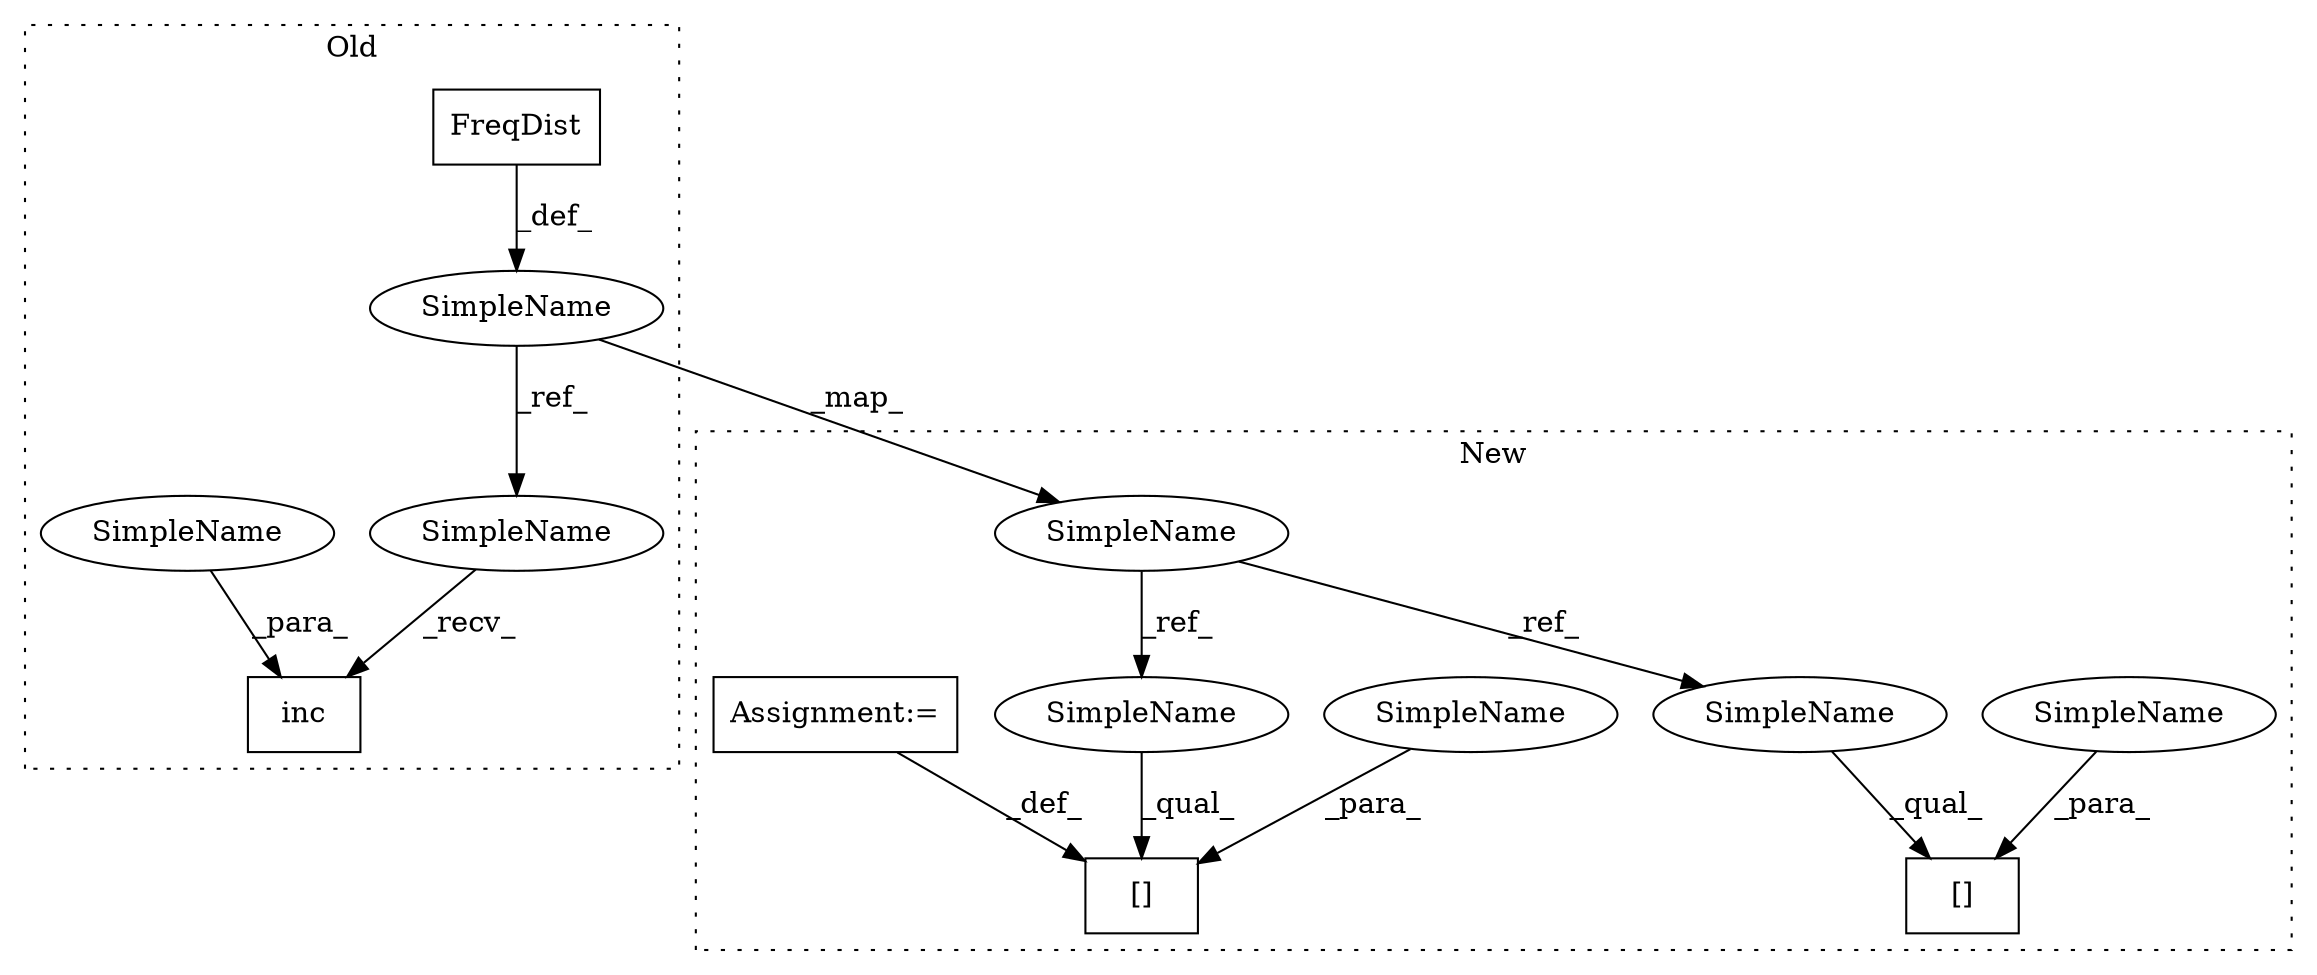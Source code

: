digraph G {
subgraph cluster0 {
1 [label="FreqDist" a="32" s="2111" l="10" shape="box"];
4 [label="SimpleName" a="42" s="2100" l="10" shape="ellipse"];
7 [label="inc" a="32" s="2821,2828" l="4,1" shape="box"];
8 [label="SimpleName" a="42" s="2810" l="10" shape="ellipse"];
9 [label="SimpleName" a="42" s="2825" l="3" shape="ellipse"];
label = "Old";
style="dotted";
}
subgraph cluster1 {
2 [label="[]" a="2" s="3288,3302" l="11,1" shape="box"];
3 [label="SimpleName" a="42" s="2417" l="10" shape="ellipse"];
5 [label="[]" a="2" s="3288,3302" l="11,1" shape="box"];
6 [label="Assignment:=" a="7" s="3303" l="2" shape="box"];
10 [label="SimpleName" a="42" s="3288" l="10" shape="ellipse"];
11 [label="SimpleName" a="42" s="3288" l="10" shape="ellipse"];
12 [label="SimpleName" a="42" s="3299" l="3" shape="ellipse"];
13 [label="SimpleName" a="42" s="3299" l="3" shape="ellipse"];
label = "New";
style="dotted";
}
1 -> 4 [label="_def_"];
3 -> 11 [label="_ref_"];
3 -> 10 [label="_ref_"];
4 -> 8 [label="_ref_"];
4 -> 3 [label="_map_"];
6 -> 2 [label="_def_"];
8 -> 7 [label="_recv_"];
9 -> 7 [label="_para_"];
10 -> 2 [label="_qual_"];
11 -> 5 [label="_qual_"];
12 -> 5 [label="_para_"];
13 -> 2 [label="_para_"];
}